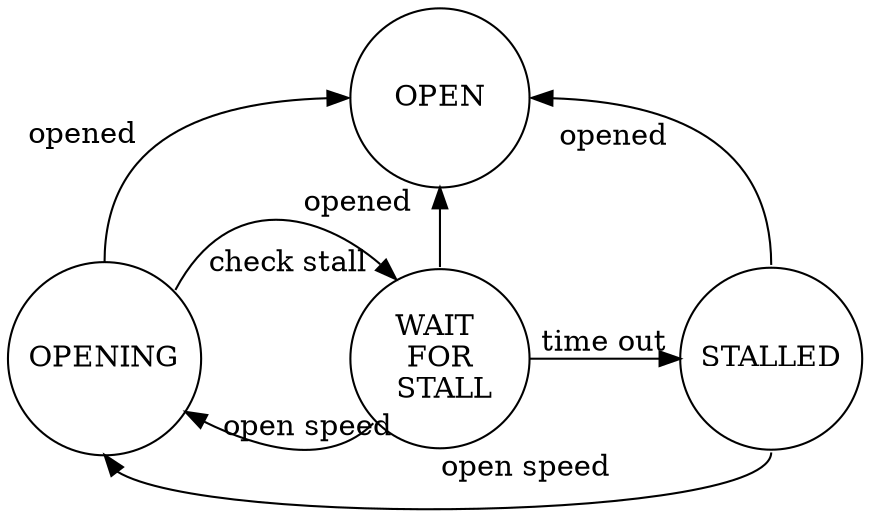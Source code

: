     digraph "openCommandInterface" {
        rankdir=BT
        node [shape=circle, height=1.2, width=1.2]
        nodesep = 1.0

        open           [label=" OPEN "]
        opening        [label="OPENING"]
        wait_for_stall [label="WAIT \n FOR \n STALL"]
        stalled        [label="STALLED"]

        {rank=same; opening, wait_for_stall, stalled}

        opening:n        -> open:w [ xlabel=" opened       "]
        wait_for_stall:n -> open:s [ headlabel=" opened   "]
        stalled:n        -> open:e [ xlabel=" opened "]

        opening:se -> wait_for_stall [ headlabel="check stall   "]
        wait_for_stall:nw -> opening [ headlabel="    open speed "]
        wait_for_stall:e -> stalled:w [ xlabel=" time out "]
        stalled:s -> opening:s [ taillabel=" open speed                 "]
    }